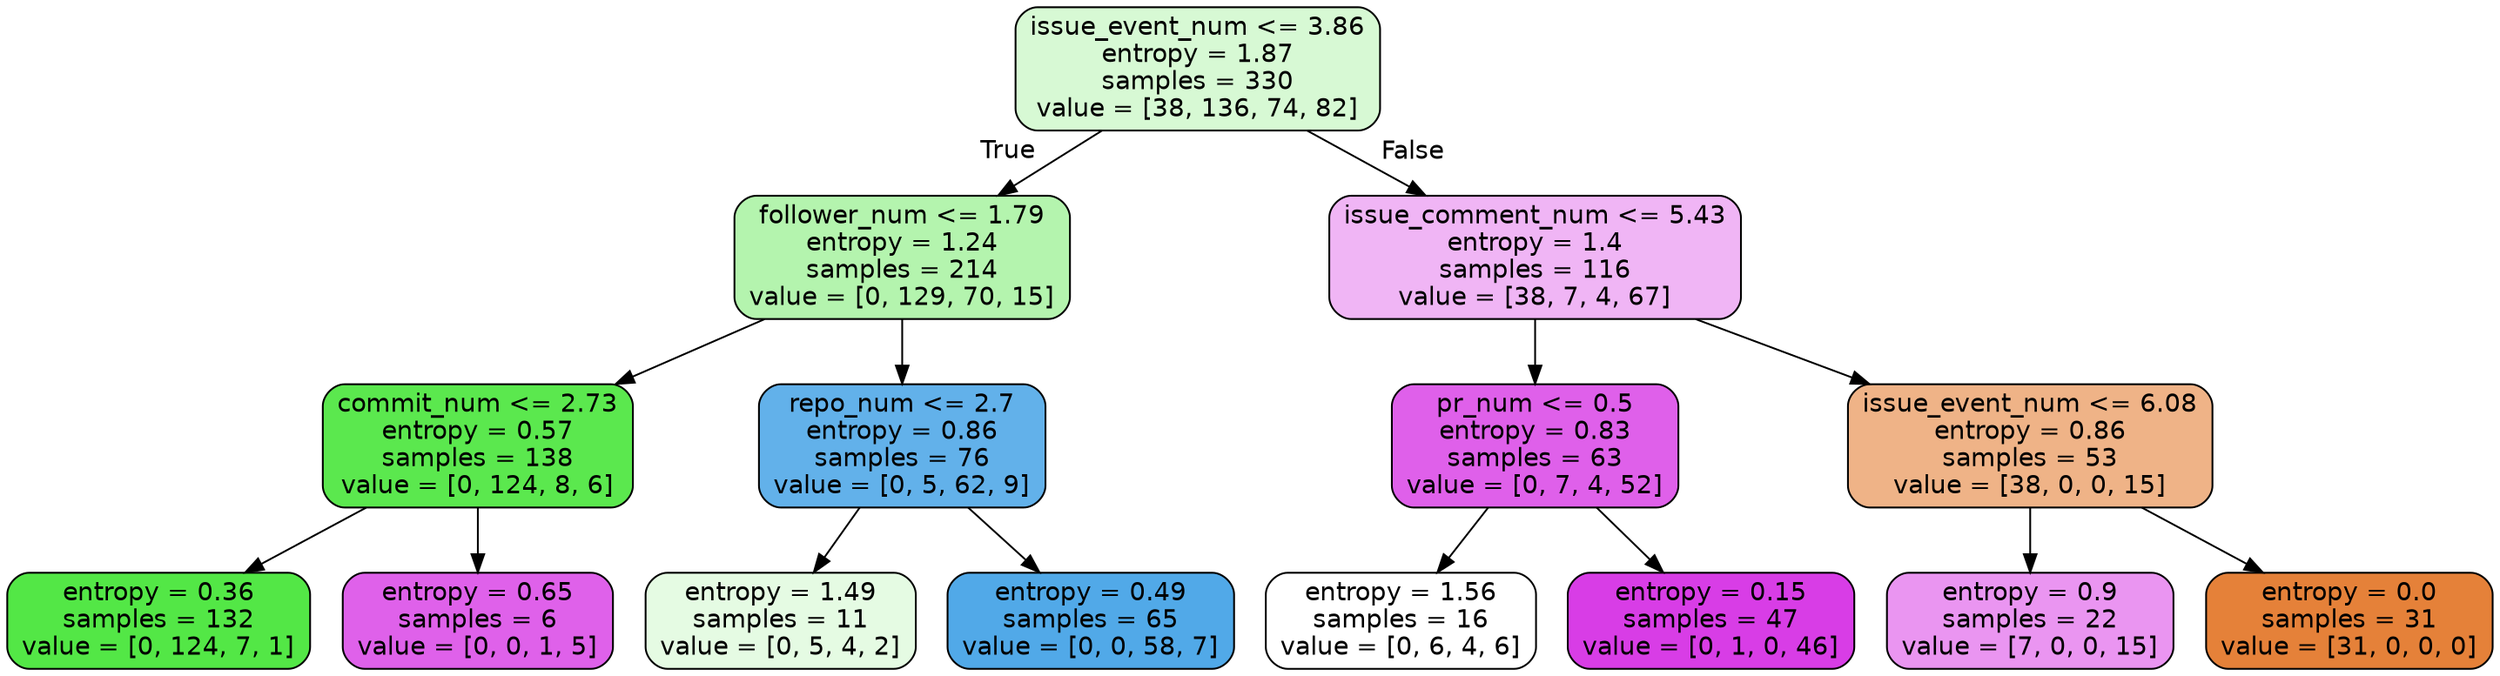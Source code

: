 digraph Tree {
node [shape=box, style="filled, rounded", color="black", fontname=helvetica] ;
edge [fontname=helvetica] ;
0 [label="issue_event_num <= 3.86\nentropy = 1.87\nsamples = 330\nvalue = [38, 136, 74, 82]", fillcolor="#d7f9d4"] ;
1 [label="follower_num <= 1.79\nentropy = 1.24\nsamples = 214\nvalue = [0, 129, 70, 15]", fillcolor="#b4f4ae"] ;
0 -> 1 [labeldistance=2.5, labelangle=45, headlabel="True"] ;
2 [label="commit_num <= 2.73\nentropy = 0.57\nsamples = 138\nvalue = [0, 124, 8, 6]", fillcolor="#5be84e"] ;
1 -> 2 ;
3 [label="entropy = 0.36\nsamples = 132\nvalue = [0, 124, 7, 1]", fillcolor="#53e746"] ;
2 -> 3 ;
4 [label="entropy = 0.65\nsamples = 6\nvalue = [0, 0, 1, 5]", fillcolor="#df61ea"] ;
2 -> 4 ;
5 [label="repo_num <= 2.7\nentropy = 0.86\nsamples = 76\nvalue = [0, 5, 62, 9]", fillcolor="#62b1ea"] ;
1 -> 5 ;
6 [label="entropy = 1.49\nsamples = 11\nvalue = [0, 5, 4, 2]", fillcolor="#e5fbe3"] ;
5 -> 6 ;
7 [label="entropy = 0.49\nsamples = 65\nvalue = [0, 0, 58, 7]", fillcolor="#51a9e8"] ;
5 -> 7 ;
8 [label="issue_comment_num <= 5.43\nentropy = 1.4\nsamples = 116\nvalue = [38, 7, 4, 67]", fillcolor="#f0b5f5"] ;
0 -> 8 [labeldistance=2.5, labelangle=-45, headlabel="False"] ;
9 [label="pr_num <= 0.5\nentropy = 0.83\nsamples = 63\nvalue = [0, 7, 4, 52]", fillcolor="#df60ea"] ;
8 -> 9 ;
10 [label="entropy = 1.56\nsamples = 16\nvalue = [0, 6, 4, 6]", fillcolor="#ffffff"] ;
9 -> 10 ;
11 [label="entropy = 0.15\nsamples = 47\nvalue = [0, 1, 0, 46]", fillcolor="#d83de6"] ;
9 -> 11 ;
12 [label="issue_event_num <= 6.08\nentropy = 0.86\nsamples = 53\nvalue = [38, 0, 0, 15]", fillcolor="#efb387"] ;
8 -> 12 ;
13 [label="entropy = 0.9\nsamples = 22\nvalue = [7, 0, 0, 15]", fillcolor="#ea95f1"] ;
12 -> 13 ;
14 [label="entropy = 0.0\nsamples = 31\nvalue = [31, 0, 0, 0]", fillcolor="#e58139"] ;
12 -> 14 ;
}